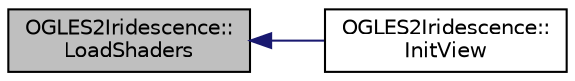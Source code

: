 digraph "OGLES2Iridescence::LoadShaders"
{
  edge [fontname="Helvetica",fontsize="10",labelfontname="Helvetica",labelfontsize="10"];
  node [fontname="Helvetica",fontsize="10",shape=record];
  rankdir="LR";
  Node1 [label="OGLES2Iridescence::\lLoadShaders",height=0.2,width=0.4,color="black", fillcolor="grey75", style="filled", fontcolor="black"];
  Node1 -> Node2 [dir="back",color="midnightblue",fontsize="10",style="solid",fontname="Helvetica"];
  Node2 [label="OGLES2Iridescence::\lInitView",height=0.2,width=0.4,color="black", fillcolor="white", style="filled",URL="$class_o_g_l_e_s2_iridescence.html#a0344e346330898434ae5fcfe5132b6c3"];
}
